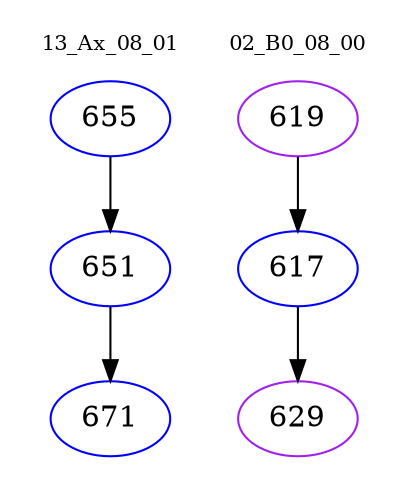 digraph{
subgraph cluster_0 {
color = white
label = "13_Ax_08_01";
fontsize=10;
T0_655 [label="655", color="blue"]
T0_655 -> T0_651 [color="black"]
T0_651 [label="651", color="blue"]
T0_651 -> T0_671 [color="black"]
T0_671 [label="671", color="blue"]
}
subgraph cluster_1 {
color = white
label = "02_B0_08_00";
fontsize=10;
T1_619 [label="619", color="purple"]
T1_619 -> T1_617 [color="black"]
T1_617 [label="617", color="blue"]
T1_617 -> T1_629 [color="black"]
T1_629 [label="629", color="purple"]
}
}
